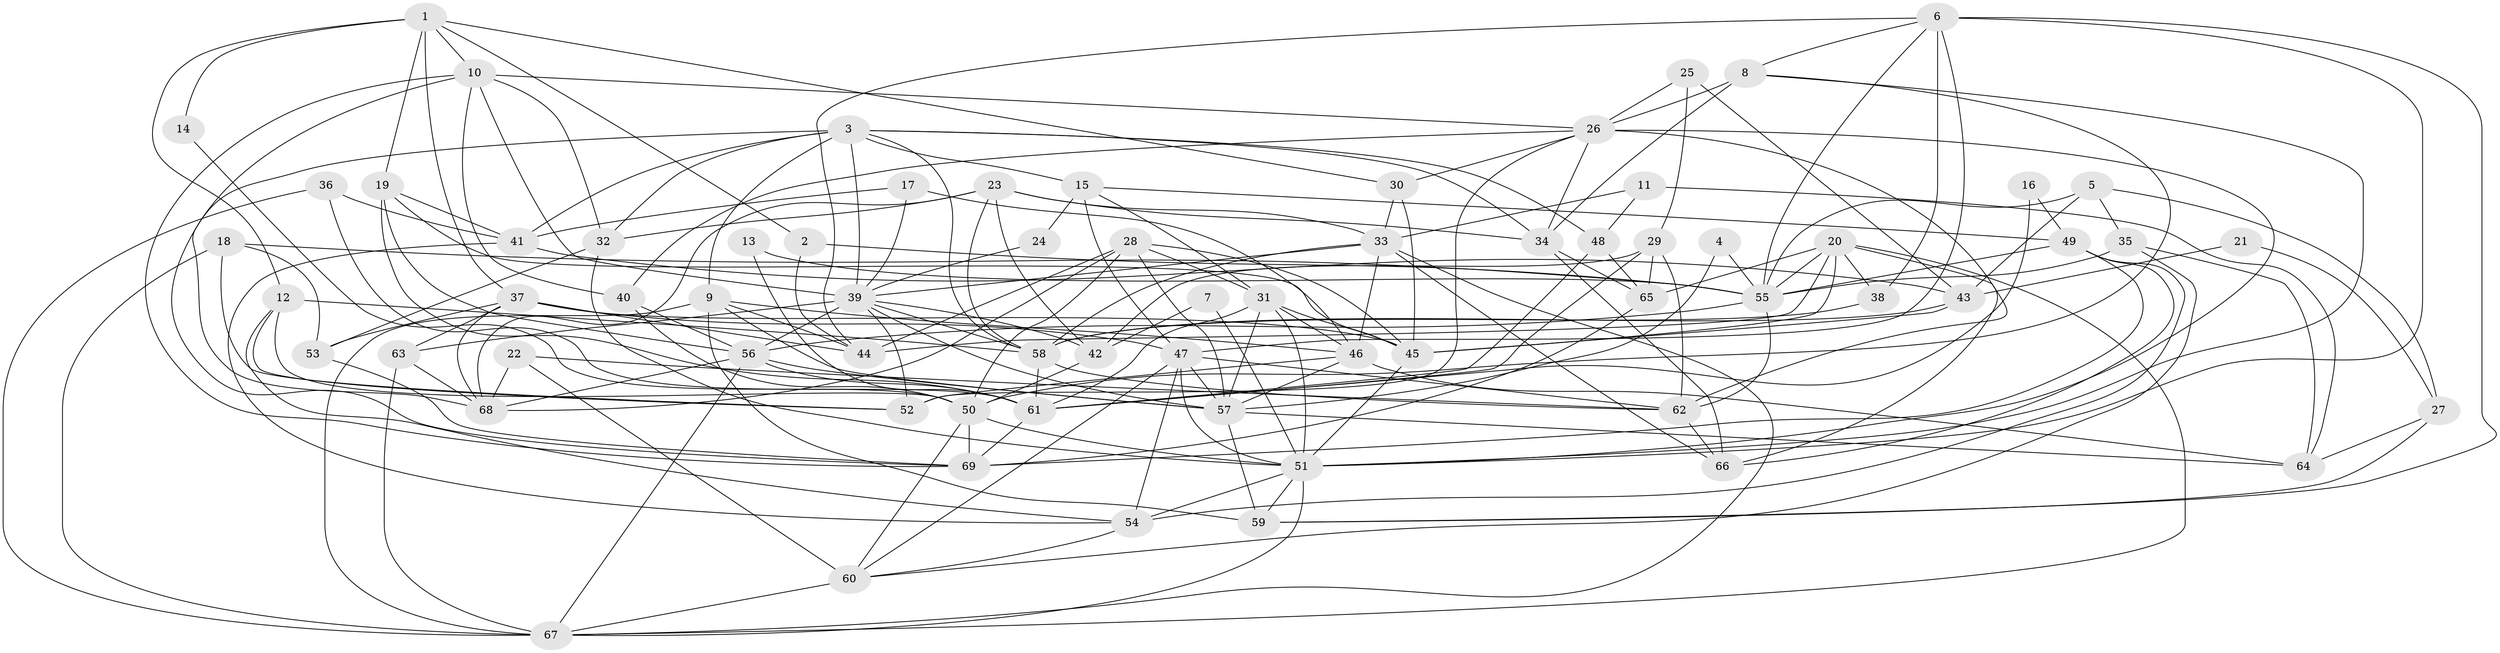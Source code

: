// original degree distribution, {4: 0.2463768115942029, 3: 0.30434782608695654, 6: 0.10144927536231885, 7: 0.050724637681159424, 2: 0.14492753623188406, 5: 0.12318840579710146, 8: 0.028985507246376812}
// Generated by graph-tools (version 1.1) at 2025/50/03/09/25 03:50:05]
// undirected, 69 vertices, 196 edges
graph export_dot {
graph [start="1"]
  node [color=gray90,style=filled];
  1;
  2;
  3;
  4;
  5;
  6;
  7;
  8;
  9;
  10;
  11;
  12;
  13;
  14;
  15;
  16;
  17;
  18;
  19;
  20;
  21;
  22;
  23;
  24;
  25;
  26;
  27;
  28;
  29;
  30;
  31;
  32;
  33;
  34;
  35;
  36;
  37;
  38;
  39;
  40;
  41;
  42;
  43;
  44;
  45;
  46;
  47;
  48;
  49;
  50;
  51;
  52;
  53;
  54;
  55;
  56;
  57;
  58;
  59;
  60;
  61;
  62;
  63;
  64;
  65;
  66;
  67;
  68;
  69;
  1 -- 2 [weight=1.0];
  1 -- 10 [weight=1.0];
  1 -- 12 [weight=1.0];
  1 -- 14 [weight=1.0];
  1 -- 19 [weight=1.0];
  1 -- 30 [weight=1.0];
  1 -- 37 [weight=1.0];
  2 -- 44 [weight=1.0];
  2 -- 55 [weight=1.0];
  3 -- 9 [weight=1.0];
  3 -- 15 [weight=1.0];
  3 -- 32 [weight=1.0];
  3 -- 34 [weight=1.0];
  3 -- 39 [weight=1.0];
  3 -- 41 [weight=1.0];
  3 -- 48 [weight=1.0];
  3 -- 58 [weight=1.0];
  3 -- 69 [weight=1.0];
  4 -- 55 [weight=1.0];
  4 -- 57 [weight=1.0];
  5 -- 27 [weight=1.0];
  5 -- 35 [weight=1.0];
  5 -- 43 [weight=1.0];
  5 -- 55 [weight=1.0];
  6 -- 8 [weight=1.0];
  6 -- 38 [weight=1.0];
  6 -- 44 [weight=1.0];
  6 -- 47 [weight=1.0];
  6 -- 51 [weight=1.0];
  6 -- 55 [weight=1.0];
  6 -- 59 [weight=1.0];
  7 -- 42 [weight=1.0];
  7 -- 51 [weight=1.0];
  8 -- 26 [weight=1.0];
  8 -- 34 [weight=1.0];
  8 -- 50 [weight=1.0];
  8 -- 51 [weight=1.0];
  9 -- 44 [weight=1.0];
  9 -- 46 [weight=1.0];
  9 -- 57 [weight=1.0];
  9 -- 59 [weight=1.0];
  9 -- 67 [weight=1.0];
  10 -- 26 [weight=1.0];
  10 -- 32 [weight=1.0];
  10 -- 39 [weight=1.0];
  10 -- 40 [weight=1.0];
  10 -- 68 [weight=1.0];
  10 -- 69 [weight=1.0];
  11 -- 33 [weight=1.0];
  11 -- 48 [weight=1.0];
  11 -- 64 [weight=1.0];
  12 -- 50 [weight=1.0];
  12 -- 52 [weight=1.0];
  12 -- 54 [weight=1.0];
  12 -- 58 [weight=1.0];
  13 -- 55 [weight=1.0];
  13 -- 61 [weight=1.0];
  14 -- 50 [weight=1.0];
  15 -- 24 [weight=1.0];
  15 -- 31 [weight=1.0];
  15 -- 47 [weight=1.0];
  15 -- 49 [weight=1.0];
  16 -- 49 [weight=1.0];
  16 -- 61 [weight=1.0];
  17 -- 39 [weight=1.0];
  17 -- 41 [weight=1.0];
  17 -- 46 [weight=1.0];
  18 -- 52 [weight=1.0];
  18 -- 53 [weight=1.0];
  18 -- 55 [weight=1.0];
  18 -- 67 [weight=1.0];
  19 -- 41 [weight=1.0];
  19 -- 45 [weight=1.0];
  19 -- 56 [weight=1.0];
  19 -- 61 [weight=1.0];
  20 -- 38 [weight=1.0];
  20 -- 44 [weight=1.0];
  20 -- 45 [weight=1.0];
  20 -- 55 [weight=1.0];
  20 -- 65 [weight=1.0];
  20 -- 66 [weight=1.0];
  20 -- 67 [weight=1.0];
  21 -- 27 [weight=1.0];
  21 -- 43 [weight=1.0];
  22 -- 60 [weight=1.0];
  22 -- 62 [weight=1.0];
  22 -- 68 [weight=1.0];
  23 -- 32 [weight=1.0];
  23 -- 33 [weight=1.0];
  23 -- 34 [weight=1.0];
  23 -- 42 [weight=1.0];
  23 -- 58 [weight=1.0];
  23 -- 68 [weight=1.0];
  24 -- 39 [weight=3.0];
  25 -- 26 [weight=1.0];
  25 -- 29 [weight=1.0];
  25 -- 43 [weight=1.0];
  26 -- 30 [weight=1.0];
  26 -- 34 [weight=1.0];
  26 -- 40 [weight=1.0];
  26 -- 51 [weight=1.0];
  26 -- 52 [weight=1.0];
  26 -- 62 [weight=2.0];
  27 -- 59 [weight=1.0];
  27 -- 64 [weight=1.0];
  28 -- 31 [weight=1.0];
  28 -- 44 [weight=1.0];
  28 -- 45 [weight=1.0];
  28 -- 50 [weight=1.0];
  28 -- 57 [weight=1.0];
  28 -- 68 [weight=1.0];
  29 -- 42 [weight=1.0];
  29 -- 61 [weight=1.0];
  29 -- 62 [weight=1.0];
  29 -- 65 [weight=1.0];
  30 -- 33 [weight=1.0];
  30 -- 45 [weight=1.0];
  31 -- 45 [weight=1.0];
  31 -- 46 [weight=1.0];
  31 -- 51 [weight=1.0];
  31 -- 57 [weight=1.0];
  31 -- 61 [weight=1.0];
  32 -- 51 [weight=1.0];
  32 -- 53 [weight=1.0];
  33 -- 39 [weight=1.0];
  33 -- 46 [weight=1.0];
  33 -- 58 [weight=1.0];
  33 -- 66 [weight=1.0];
  33 -- 67 [weight=1.0];
  34 -- 65 [weight=1.0];
  34 -- 66 [weight=1.0];
  35 -- 55 [weight=1.0];
  35 -- 60 [weight=1.0];
  35 -- 64 [weight=1.0];
  36 -- 41 [weight=1.0];
  36 -- 61 [weight=1.0];
  36 -- 67 [weight=1.0];
  37 -- 44 [weight=1.0];
  37 -- 45 [weight=1.0];
  37 -- 47 [weight=1.0];
  37 -- 53 [weight=1.0];
  37 -- 63 [weight=1.0];
  37 -- 68 [weight=1.0];
  38 -- 58 [weight=1.0];
  39 -- 42 [weight=1.0];
  39 -- 52 [weight=1.0];
  39 -- 56 [weight=1.0];
  39 -- 57 [weight=1.0];
  39 -- 58 [weight=1.0];
  39 -- 63 [weight=1.0];
  40 -- 50 [weight=1.0];
  40 -- 56 [weight=2.0];
  41 -- 43 [weight=1.0];
  41 -- 54 [weight=1.0];
  42 -- 50 [weight=1.0];
  43 -- 45 [weight=1.0];
  43 -- 58 [weight=1.0];
  45 -- 51 [weight=2.0];
  46 -- 52 [weight=1.0];
  46 -- 57 [weight=1.0];
  46 -- 64 [weight=1.0];
  47 -- 51 [weight=1.0];
  47 -- 54 [weight=1.0];
  47 -- 57 [weight=3.0];
  47 -- 60 [weight=1.0];
  47 -- 62 [weight=1.0];
  48 -- 61 [weight=1.0];
  48 -- 65 [weight=1.0];
  49 -- 54 [weight=1.0];
  49 -- 55 [weight=1.0];
  49 -- 66 [weight=1.0];
  49 -- 69 [weight=1.0];
  50 -- 51 [weight=1.0];
  50 -- 60 [weight=1.0];
  50 -- 69 [weight=1.0];
  51 -- 54 [weight=1.0];
  51 -- 59 [weight=1.0];
  51 -- 67 [weight=1.0];
  53 -- 69 [weight=1.0];
  54 -- 60 [weight=1.0];
  55 -- 56 [weight=1.0];
  55 -- 62 [weight=1.0];
  56 -- 57 [weight=1.0];
  56 -- 61 [weight=1.0];
  56 -- 67 [weight=1.0];
  56 -- 68 [weight=1.0];
  57 -- 59 [weight=1.0];
  57 -- 64 [weight=1.0];
  58 -- 61 [weight=1.0];
  58 -- 62 [weight=1.0];
  60 -- 67 [weight=1.0];
  61 -- 69 [weight=1.0];
  62 -- 66 [weight=1.0];
  63 -- 67 [weight=1.0];
  63 -- 68 [weight=1.0];
  65 -- 69 [weight=1.0];
}
